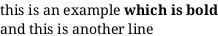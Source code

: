 {
  "sha1": "21lprta5uz2u30ls7unzvw2737ideyv",
  "insertion": {
    "when": "2024-05-30T20:48:19.870Z",
    "user": "plantuml@gmail.com"
  }
}
@startcreole
this is an example **which is bold**
and this is another line
@endcreole
